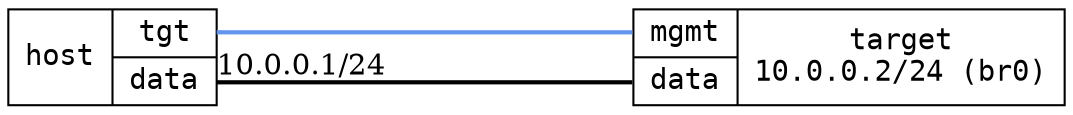 graph "1x2" {
	layout="neato";
	overlap="false";
	esep="+80";

        node [shape=record, fontname="monospace"];
	edge [color="cornflowerblue", penwidth="2"];

	host [
	    label="host | { <tgt> tgt | <data> data }",
	    pos="0,12!",
	    kind="controller",
	];

        target [
	    label="{ <mgmt> mgmt | <data> data } | target\n10.0.0.2/24 (br0)",
	    pos="10,12!",

	    kind="infix",
	];

	host:tgt -- target:mgmt [kind=mgmt]
	host:data -- target:data [color=black, fontcolor=black, taillabel="10.0.0.1/24"]
}
